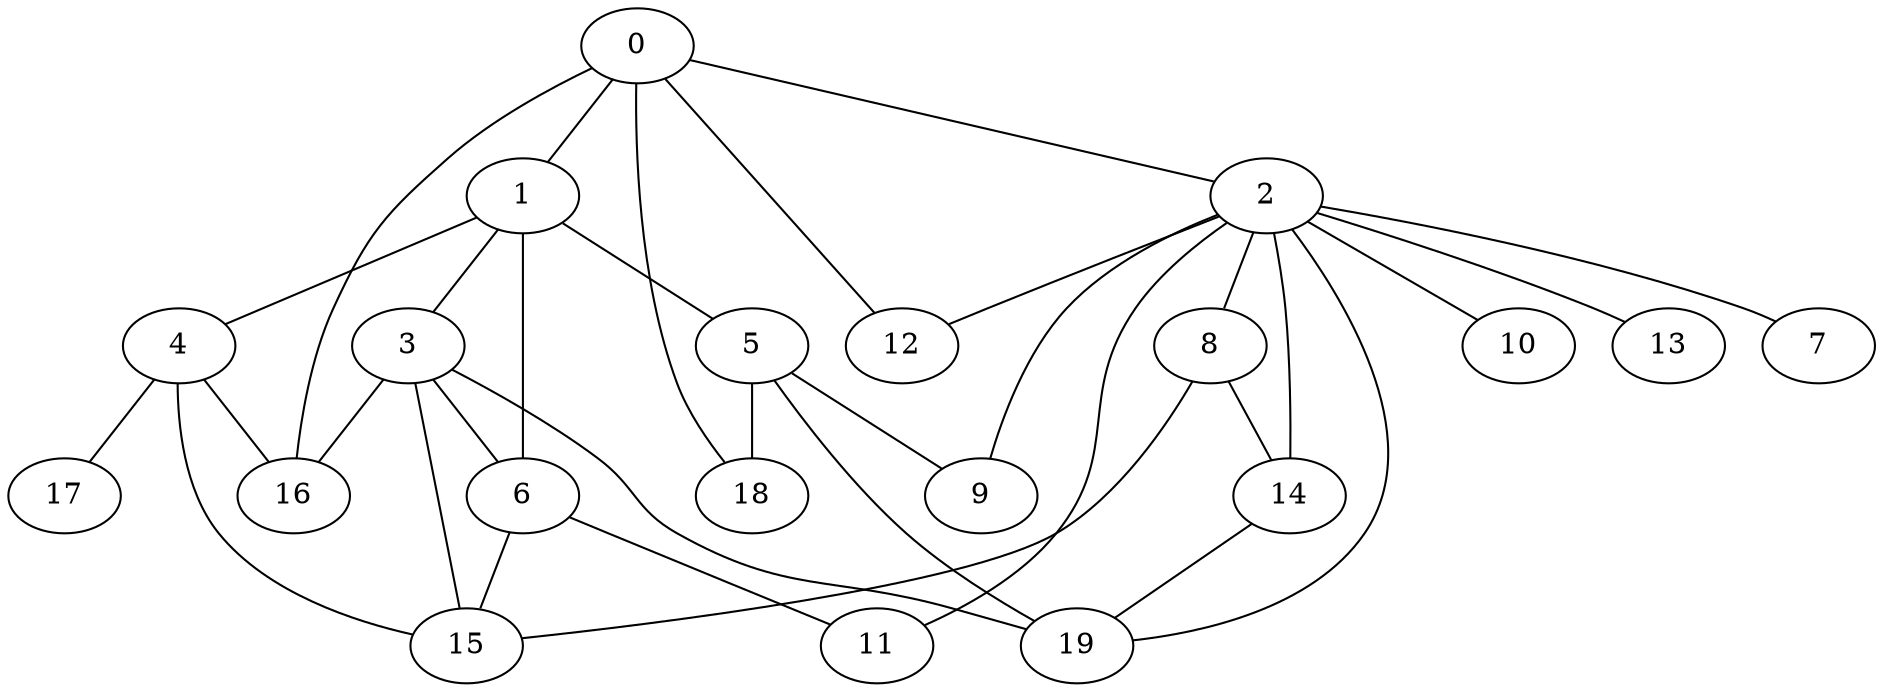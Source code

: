 graph graphname {0--1
0--2
0--12
0--16
0--18
1--3
1--4
1--5
1--6
2--7
2--8
2--9
2--10
2--11
2--12
2--13
2--14
2--19
3--6
3--15
3--16
3--19
4--15
4--16
4--17
5--9
5--18
5--19
6--11
6--15
8--14
8--15
14--19
}
